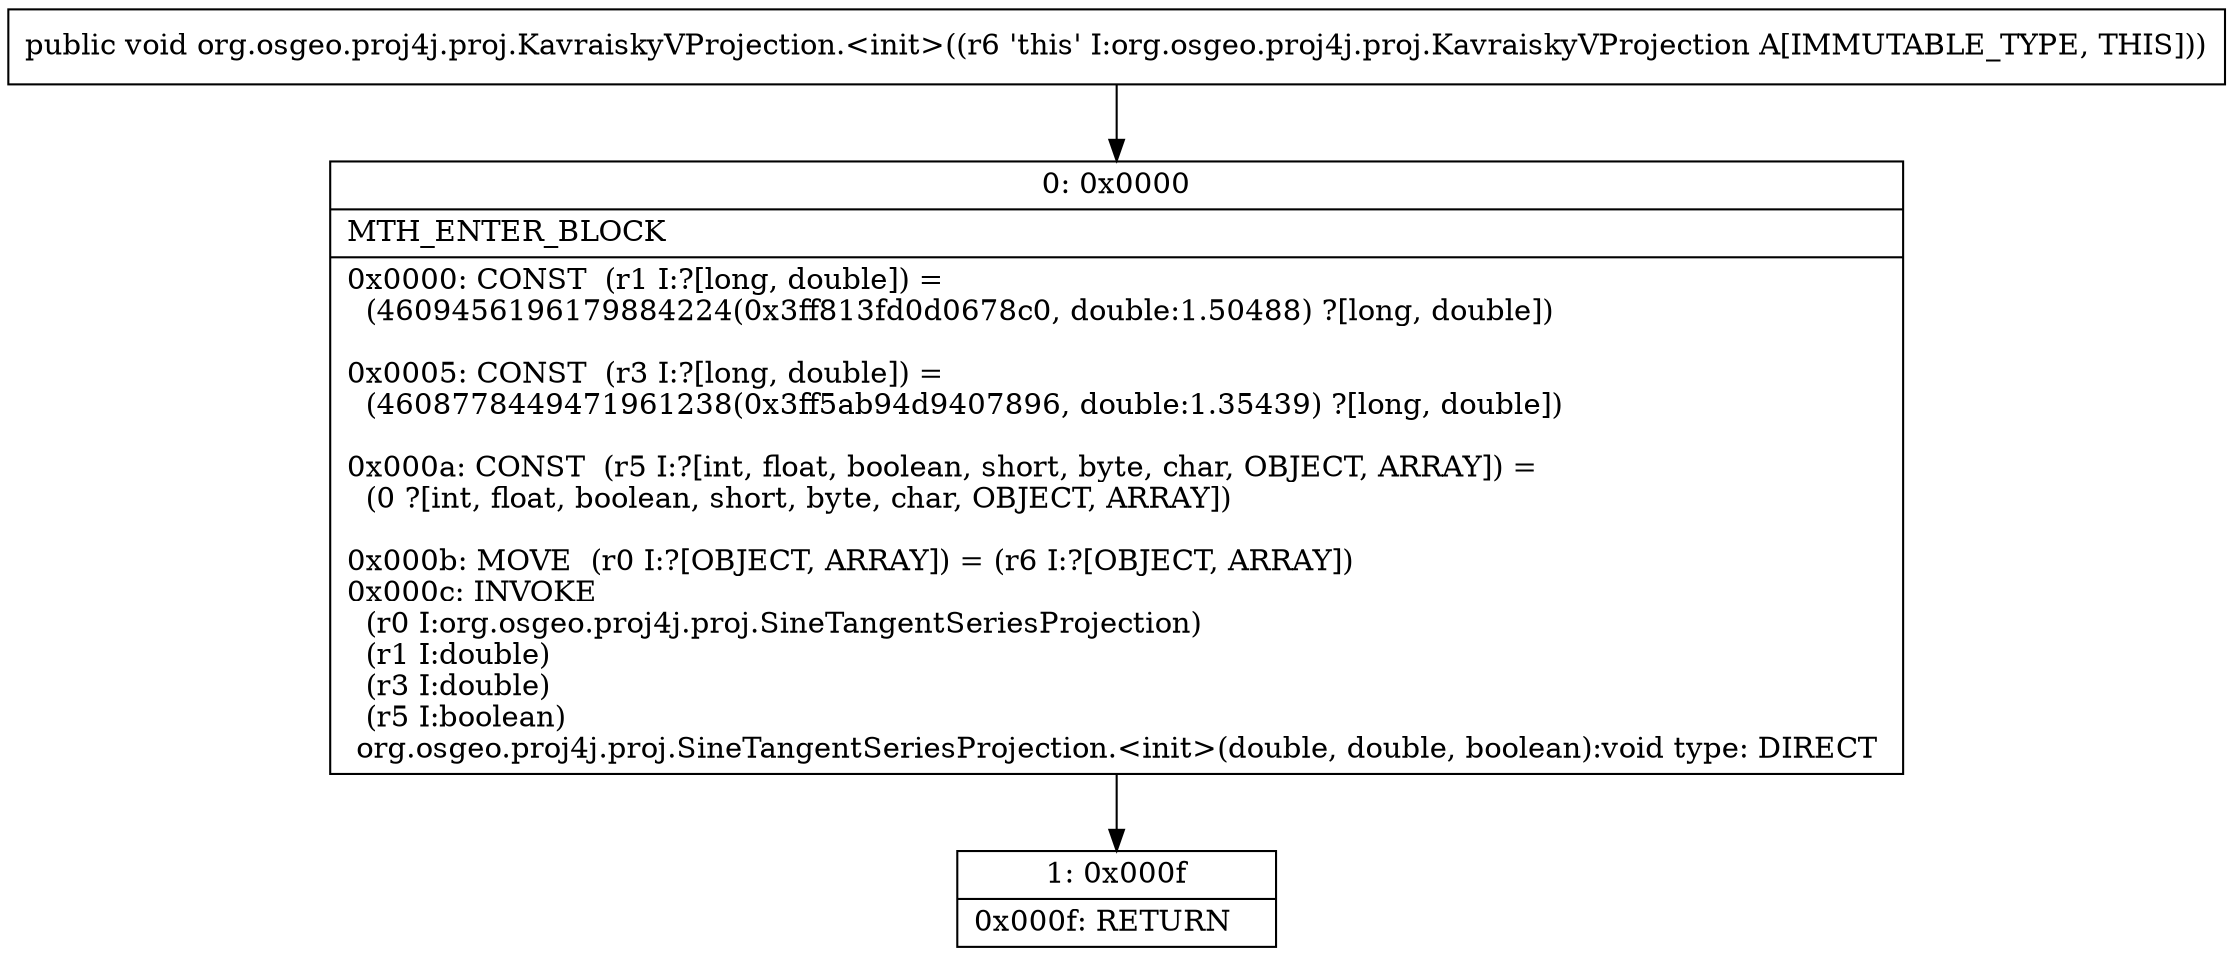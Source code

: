 digraph "CFG fororg.osgeo.proj4j.proj.KavraiskyVProjection.\<init\>()V" {
Node_0 [shape=record,label="{0\:\ 0x0000|MTH_ENTER_BLOCK\l|0x0000: CONST  (r1 I:?[long, double]) = \l  (4609456196179884224(0x3ff813fd0d0678c0, double:1.50488) ?[long, double])\l \l0x0005: CONST  (r3 I:?[long, double]) = \l  (4608778449471961238(0x3ff5ab94d9407896, double:1.35439) ?[long, double])\l \l0x000a: CONST  (r5 I:?[int, float, boolean, short, byte, char, OBJECT, ARRAY]) = \l  (0 ?[int, float, boolean, short, byte, char, OBJECT, ARRAY])\l \l0x000b: MOVE  (r0 I:?[OBJECT, ARRAY]) = (r6 I:?[OBJECT, ARRAY]) \l0x000c: INVOKE  \l  (r0 I:org.osgeo.proj4j.proj.SineTangentSeriesProjection)\l  (r1 I:double)\l  (r3 I:double)\l  (r5 I:boolean)\l org.osgeo.proj4j.proj.SineTangentSeriesProjection.\<init\>(double, double, boolean):void type: DIRECT \l}"];
Node_1 [shape=record,label="{1\:\ 0x000f|0x000f: RETURN   \l}"];
MethodNode[shape=record,label="{public void org.osgeo.proj4j.proj.KavraiskyVProjection.\<init\>((r6 'this' I:org.osgeo.proj4j.proj.KavraiskyVProjection A[IMMUTABLE_TYPE, THIS])) }"];
MethodNode -> Node_0;
Node_0 -> Node_1;
}


